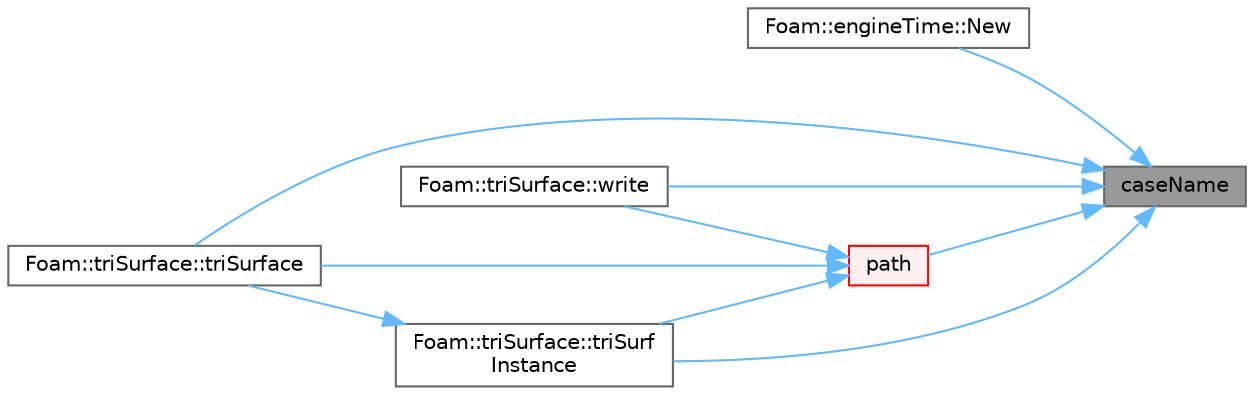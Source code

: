 digraph "caseName"
{
 // LATEX_PDF_SIZE
  bgcolor="transparent";
  edge [fontname=Helvetica,fontsize=10,labelfontname=Helvetica,labelfontsize=10];
  node [fontname=Helvetica,fontsize=10,shape=box,height=0.2,width=0.4];
  rankdir="RL";
  Node1 [id="Node000001",label="caseName",height=0.2,width=0.4,color="gray40", fillcolor="grey60", style="filled", fontcolor="black",tooltip=" "];
  Node1 -> Node2 [id="edge1_Node000001_Node000002",dir="back",color="steelblue1",style="solid",tooltip=" "];
  Node2 [id="Node000002",label="Foam::engineTime::New",height=0.2,width=0.4,color="grey40", fillcolor="white", style="filled",URL="$classFoam_1_1engineTime.html#ad5e3360eb30fa5d5a93be6ecb6d64996",tooltip=" "];
  Node1 -> Node3 [id="edge2_Node000001_Node000003",dir="back",color="steelblue1",style="solid",tooltip=" "];
  Node3 [id="Node000003",label="path",height=0.2,width=0.4,color="red", fillcolor="#FFF0F0", style="filled",URL="$classFoam_1_1Time.html#a3a68a482f9904838898709bec94fedc5",tooltip=" "];
  Node3 -> Node8 [id="edge3_Node000003_Node000008",dir="back",color="steelblue1",style="solid",tooltip=" "];
  Node8 [id="Node000008",label="Foam::triSurface::triSurface",height=0.2,width=0.4,color="grey40", fillcolor="white", style="filled",URL="$classFoam_1_1triSurface.html#a1e801ccbd13f3043e0d37b3a07cddc9a",tooltip=" "];
  Node3 -> Node9 [id="edge4_Node000003_Node000009",dir="back",color="steelblue1",style="solid",tooltip=" "];
  Node9 [id="Node000009",label="Foam::triSurface::triSurf\lInstance",height=0.2,width=0.4,color="grey40", fillcolor="white", style="filled",URL="$classFoam_1_1triSurface.html#a1ab8d8beae9ae13c09674c78df71224a",tooltip=" "];
  Node9 -> Node8 [id="edge5_Node000009_Node000008",dir="back",color="steelblue1",style="solid",tooltip=" "];
  Node3 -> Node10 [id="edge6_Node000003_Node000010",dir="back",color="steelblue1",style="solid",tooltip=" "];
  Node10 [id="Node000010",label="Foam::triSurface::write",height=0.2,width=0.4,color="grey40", fillcolor="white", style="filled",URL="$classFoam_1_1triSurface.html#a937aaae10f4854d9680491009ec26f87",tooltip=" "];
  Node1 -> Node8 [id="edge7_Node000001_Node000008",dir="back",color="steelblue1",style="solid",tooltip=" "];
  Node1 -> Node9 [id="edge8_Node000001_Node000009",dir="back",color="steelblue1",style="solid",tooltip=" "];
  Node1 -> Node10 [id="edge9_Node000001_Node000010",dir="back",color="steelblue1",style="solid",tooltip=" "];
}
